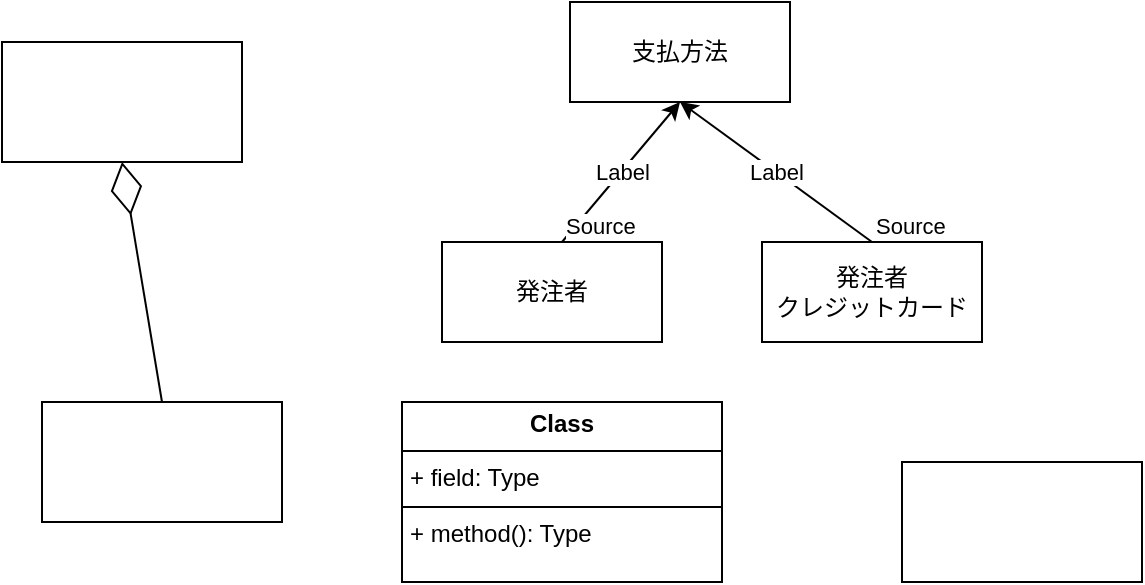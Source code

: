 <mxfile>
    <diagram name="ページ1" id="1CsjXldo9rGn5D-Xnixb">
        <mxGraphModel dx="492" dy="323" grid="1" gridSize="10" guides="1" tooltips="1" connect="1" arrows="1" fold="1" page="1" pageScale="1" pageWidth="827" pageHeight="1169" math="0" shadow="0">
            <root>
                <mxCell id="0"/>
                <mxCell id="1" parent="0"/>
                <mxCell id="OHmwZw8C2iARIN1YVzDY-1" value="" style="rounded=0;whiteSpace=wrap;html=1;" parent="1" vertex="1">
                    <mxGeometry x="20" y="40" width="120" height="60" as="geometry"/>
                </mxCell>
                <mxCell id="OHmwZw8C2iARIN1YVzDY-2" value="" style="rounded=0;whiteSpace=wrap;html=1;" parent="1" vertex="1">
                    <mxGeometry x="40" y="220" width="120" height="60" as="geometry"/>
                </mxCell>
                <mxCell id="OHmwZw8C2iARIN1YVzDY-3" value="" style="endArrow=diamondThin;endFill=0;endSize=24;html=1;rounded=0;exitX=0.5;exitY=0;exitDx=0;exitDy=0;entryX=0.5;entryY=1;entryDx=0;entryDy=0;" parent="1" source="OHmwZw8C2iARIN1YVzDY-2" target="OHmwZw8C2iARIN1YVzDY-1" edge="1">
                    <mxGeometry width="160" relative="1" as="geometry">
                        <mxPoint x="60" y="100" as="sourcePoint"/>
                        <mxPoint x="180" y="130" as="targetPoint"/>
                    </mxGeometry>
                </mxCell>
                <mxCell id="OHmwZw8C2iARIN1YVzDY-4" value="支払方法" style="html=1;whiteSpace=wrap;" parent="1" vertex="1">
                    <mxGeometry x="304" y="20" width="110" height="50" as="geometry"/>
                </mxCell>
                <mxCell id="OHmwZw8C2iARIN1YVzDY-5" value="発注者" style="html=1;whiteSpace=wrap;" parent="1" vertex="1">
                    <mxGeometry x="240" y="140" width="110" height="50" as="geometry"/>
                </mxCell>
                <mxCell id="OHmwZw8C2iARIN1YVzDY-6" value="発注者&lt;div&gt;クレジットカード&lt;/div&gt;" style="html=1;whiteSpace=wrap;" parent="1" vertex="1">
                    <mxGeometry x="400" y="140" width="110" height="50" as="geometry"/>
                </mxCell>
                <mxCell id="Z9lCNE3T4ToBdYEy1Mjk-1" value="" style="endArrow=classic;html=1;rounded=0;entryX=0.5;entryY=1;entryDx=0;entryDy=0;" parent="1" target="OHmwZw8C2iARIN1YVzDY-4" edge="1">
                    <mxGeometry relative="1" as="geometry">
                        <mxPoint x="300" y="140" as="sourcePoint"/>
                        <mxPoint x="310" y="270" as="targetPoint"/>
                    </mxGeometry>
                </mxCell>
                <mxCell id="Z9lCNE3T4ToBdYEy1Mjk-2" value="Label" style="edgeLabel;resizable=0;html=1;;align=center;verticalAlign=middle;" parent="Z9lCNE3T4ToBdYEy1Mjk-1" connectable="0" vertex="1">
                    <mxGeometry relative="1" as="geometry"/>
                </mxCell>
                <mxCell id="Z9lCNE3T4ToBdYEy1Mjk-3" value="Source" style="edgeLabel;resizable=0;html=1;;align=left;verticalAlign=bottom;" parent="Z9lCNE3T4ToBdYEy1Mjk-1" connectable="0" vertex="1">
                    <mxGeometry x="-1" relative="1" as="geometry"/>
                </mxCell>
                <mxCell id="Z9lCNE3T4ToBdYEy1Mjk-4" value="" style="endArrow=classic;html=1;rounded=0;exitX=0.5;exitY=0;exitDx=0;exitDy=0;entryX=0.5;entryY=1;entryDx=0;entryDy=0;" parent="1" source="OHmwZw8C2iARIN1YVzDY-6" target="OHmwZw8C2iARIN1YVzDY-4" edge="1">
                    <mxGeometry relative="1" as="geometry">
                        <mxPoint x="360" y="120" as="sourcePoint"/>
                        <mxPoint x="520" y="120" as="targetPoint"/>
                    </mxGeometry>
                </mxCell>
                <mxCell id="Z9lCNE3T4ToBdYEy1Mjk-5" value="Label" style="edgeLabel;resizable=0;html=1;;align=center;verticalAlign=middle;" parent="Z9lCNE3T4ToBdYEy1Mjk-4" connectable="0" vertex="1">
                    <mxGeometry relative="1" as="geometry"/>
                </mxCell>
                <mxCell id="Z9lCNE3T4ToBdYEy1Mjk-6" value="Source" style="edgeLabel;resizable=0;html=1;;align=left;verticalAlign=bottom;" parent="Z9lCNE3T4ToBdYEy1Mjk-4" connectable="0" vertex="1">
                    <mxGeometry x="-1" relative="1" as="geometry"/>
                </mxCell>
                <mxCell id="jgQmWan3id_APqYRhyMe-1" value="" style="rounded=0;whiteSpace=wrap;html=1;" parent="1" vertex="1">
                    <mxGeometry x="470" y="250" width="120" height="60" as="geometry"/>
                </mxCell>
                <mxCell id="2" value="&lt;p style=&quot;margin:0px;margin-top:4px;text-align:center;&quot;&gt;&lt;b&gt;Class&lt;/b&gt;&lt;/p&gt;&lt;hr size=&quot;1&quot; style=&quot;border-style:solid;&quot;/&gt;&lt;p style=&quot;margin:0px;margin-left:4px;&quot;&gt;+ field: Type&lt;/p&gt;&lt;hr size=&quot;1&quot; style=&quot;border-style:solid;&quot;/&gt;&lt;p style=&quot;margin:0px;margin-left:4px;&quot;&gt;+ method(): Type&lt;/p&gt;" style="verticalAlign=top;align=left;overflow=fill;html=1;whiteSpace=wrap;" vertex="1" parent="1">
                    <mxGeometry x="220" y="220" width="160" height="90" as="geometry"/>
                </mxCell>
            </root>
        </mxGraphModel>
    </diagram>
</mxfile>
